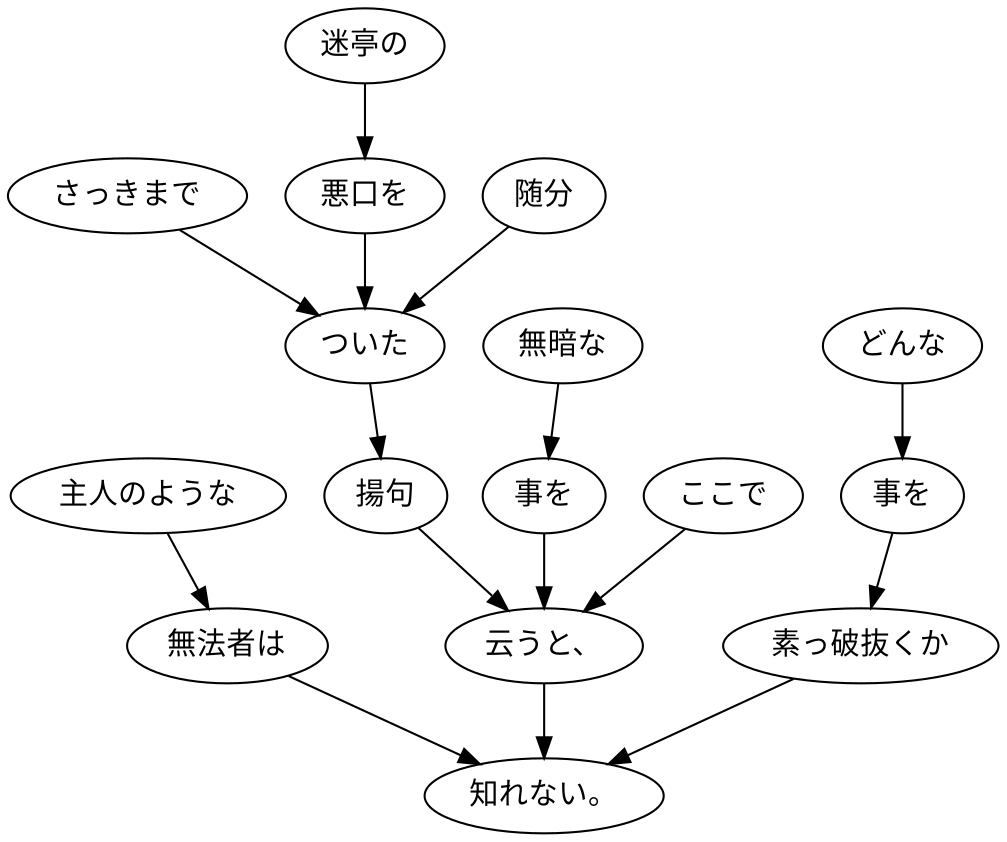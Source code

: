 digraph graph2615 {
	node0 [label="さっきまで"];
	node1 [label="迷亭の"];
	node2 [label="悪口を"];
	node3 [label="随分"];
	node4 [label="ついた"];
	node5 [label="揚句"];
	node6 [label="ここで"];
	node7 [label="無暗な"];
	node8 [label="事を"];
	node9 [label="云うと、"];
	node10 [label="主人のような"];
	node11 [label="無法者は"];
	node12 [label="どんな"];
	node13 [label="事を"];
	node14 [label="素っ破抜くか"];
	node15 [label="知れない。"];
	node0 -> node4;
	node1 -> node2;
	node2 -> node4;
	node3 -> node4;
	node4 -> node5;
	node5 -> node9;
	node6 -> node9;
	node7 -> node8;
	node8 -> node9;
	node9 -> node15;
	node10 -> node11;
	node11 -> node15;
	node12 -> node13;
	node13 -> node14;
	node14 -> node15;
}
